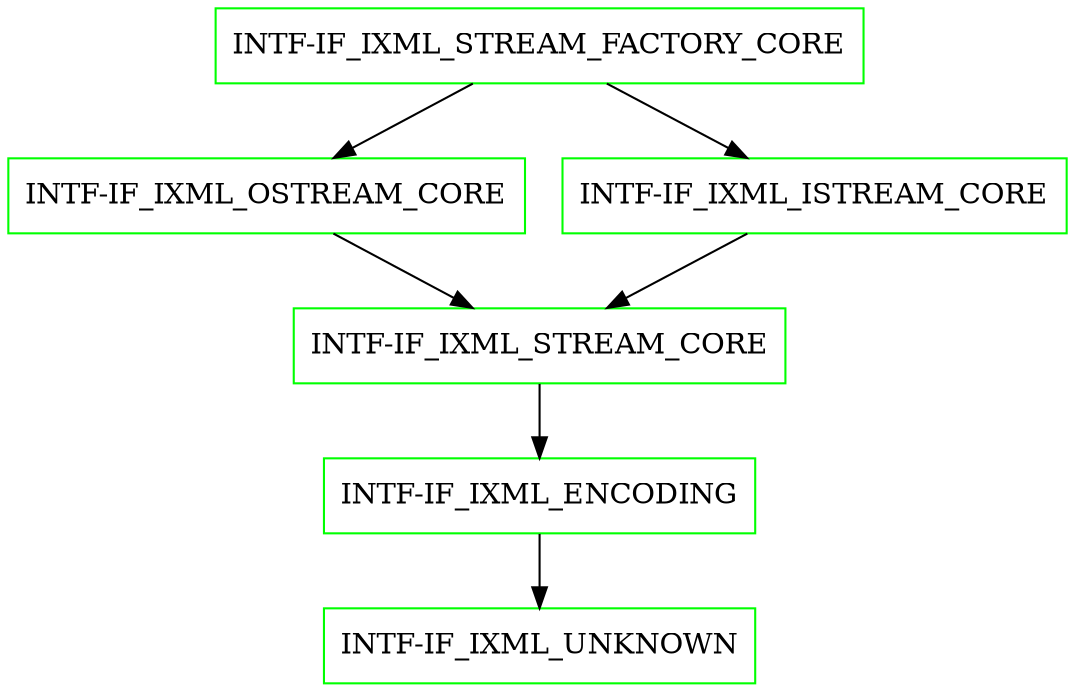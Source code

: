 digraph G {
  "INTF-IF_IXML_STREAM_FACTORY_CORE" [shape=box,color=green];
  "INTF-IF_IXML_OSTREAM_CORE" [shape=box,color=green,URL="./INTF_IF_IXML_OSTREAM_CORE.html"];
  "INTF-IF_IXML_STREAM_CORE" [shape=box,color=green,URL="./INTF_IF_IXML_STREAM_CORE.html"];
  "INTF-IF_IXML_ENCODING" [shape=box,color=green,URL="./INTF_IF_IXML_ENCODING.html"];
  "INTF-IF_IXML_UNKNOWN" [shape=box,color=green,URL="./INTF_IF_IXML_UNKNOWN.html"];
  "INTF-IF_IXML_ISTREAM_CORE" [shape=box,color=green,URL="./INTF_IF_IXML_ISTREAM_CORE.html"];
  "INTF-IF_IXML_STREAM_FACTORY_CORE" -> "INTF-IF_IXML_ISTREAM_CORE";
  "INTF-IF_IXML_STREAM_FACTORY_CORE" -> "INTF-IF_IXML_OSTREAM_CORE";
  "INTF-IF_IXML_OSTREAM_CORE" -> "INTF-IF_IXML_STREAM_CORE";
  "INTF-IF_IXML_STREAM_CORE" -> "INTF-IF_IXML_ENCODING";
  "INTF-IF_IXML_ENCODING" -> "INTF-IF_IXML_UNKNOWN";
  "INTF-IF_IXML_ISTREAM_CORE" -> "INTF-IF_IXML_STREAM_CORE";
}
